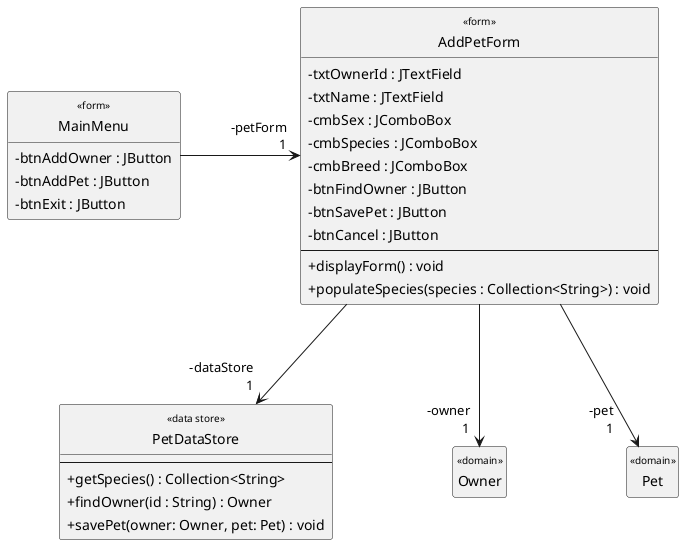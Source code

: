 @startuml

' ======= Style / Layout Tweaks =======

hide empty members

skinparam {
  Style StrictUML

  ' use characters instead of icons for showing visibility
  ClassAttributeIconSize 0

  ' make the stereotypes less ugly
  ClassStereotypeFont {
    Size 10
    Style plain
  }

  ' make boxes slightly less pointy
  RoundCorner 5

  ' make everything slightly less cramped
  Padding 2

  ' vertical spacing (make room for labels)
  RankSep 100

  ' horizontal spacing (make room for labels)
  NodeSep 120
}

' ======= Classes =======

class "MainMenu" as menu <<form>> {
 -btnAddOwner : JButton
 -btnAddPet : JButton
 -btnExit : JButton
}
class "AddPetForm" as addpet <<form>> {
  - txtOwnerId : JTextField
  - txtName : JTextField
  - cmbSex : JComboBox
  - cmbSpecies : JComboBox
  - cmbBreed : JComboBox
  - btnFindOwner : JButton
  - btnSavePet : JButton
  - btnCancel : JButton
--
  + displayForm() : void
  + populateSpecies(species : Collection<String>) : void
}
class "PetDataStore" as petdata <<data store>> {
--
  + getSpecies() : Collection<String>
  + findOwner(id : String) : Owner
  + savePet(owner: Owner, pet: Pet) : void
}
class "Owner" as owner <<domain>>
class "Pet" as pet <<domain>>

' ======= Relationships =======

menu -> "-petForm \r1 " addpet
addpet --> "-owner \r1 " owner
addpet --> "-pet     \r1     " pet
addpet --> "-dataStore \r1 " petdata

@enduml